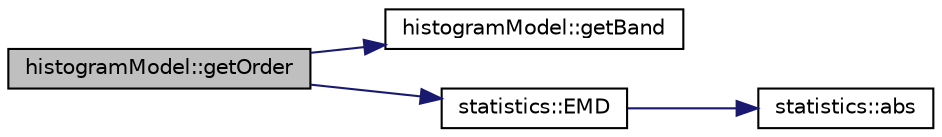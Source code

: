 digraph "histogramModel::getOrder"
{
  edge [fontname="Helvetica",fontsize="10",labelfontname="Helvetica",labelfontsize="10"];
  node [fontname="Helvetica",fontsize="10",shape=record];
  rankdir="LR";
  Node1 [label="histogramModel::getOrder",height=0.2,width=0.4,color="black", fillcolor="grey75", style="filled", fontcolor="black"];
  Node1 -> Node2 [color="midnightblue",fontsize="10",style="solid",fontname="Helvetica"];
  Node2 [label="histogramModel::getBand",height=0.2,width=0.4,color="black", fillcolor="white", style="filled",URL="$classhistogram_model.html#ab171013400b0a10066024167eb2da058"];
  Node1 -> Node3 [color="midnightblue",fontsize="10",style="solid",fontname="Helvetica"];
  Node3 [label="statistics::EMD",height=0.2,width=0.4,color="black", fillcolor="white", style="filled",URL="$classstatistics.html#a0c00f6c158c6f4f96751eef58ec71215"];
  Node3 -> Node4 [color="midnightblue",fontsize="10",style="solid",fontname="Helvetica"];
  Node4 [label="statistics::abs",height=0.2,width=0.4,color="black", fillcolor="white", style="filled",URL="$classstatistics.html#aa63d258cdab5c6a5b6f5c15a791ea828"];
}
